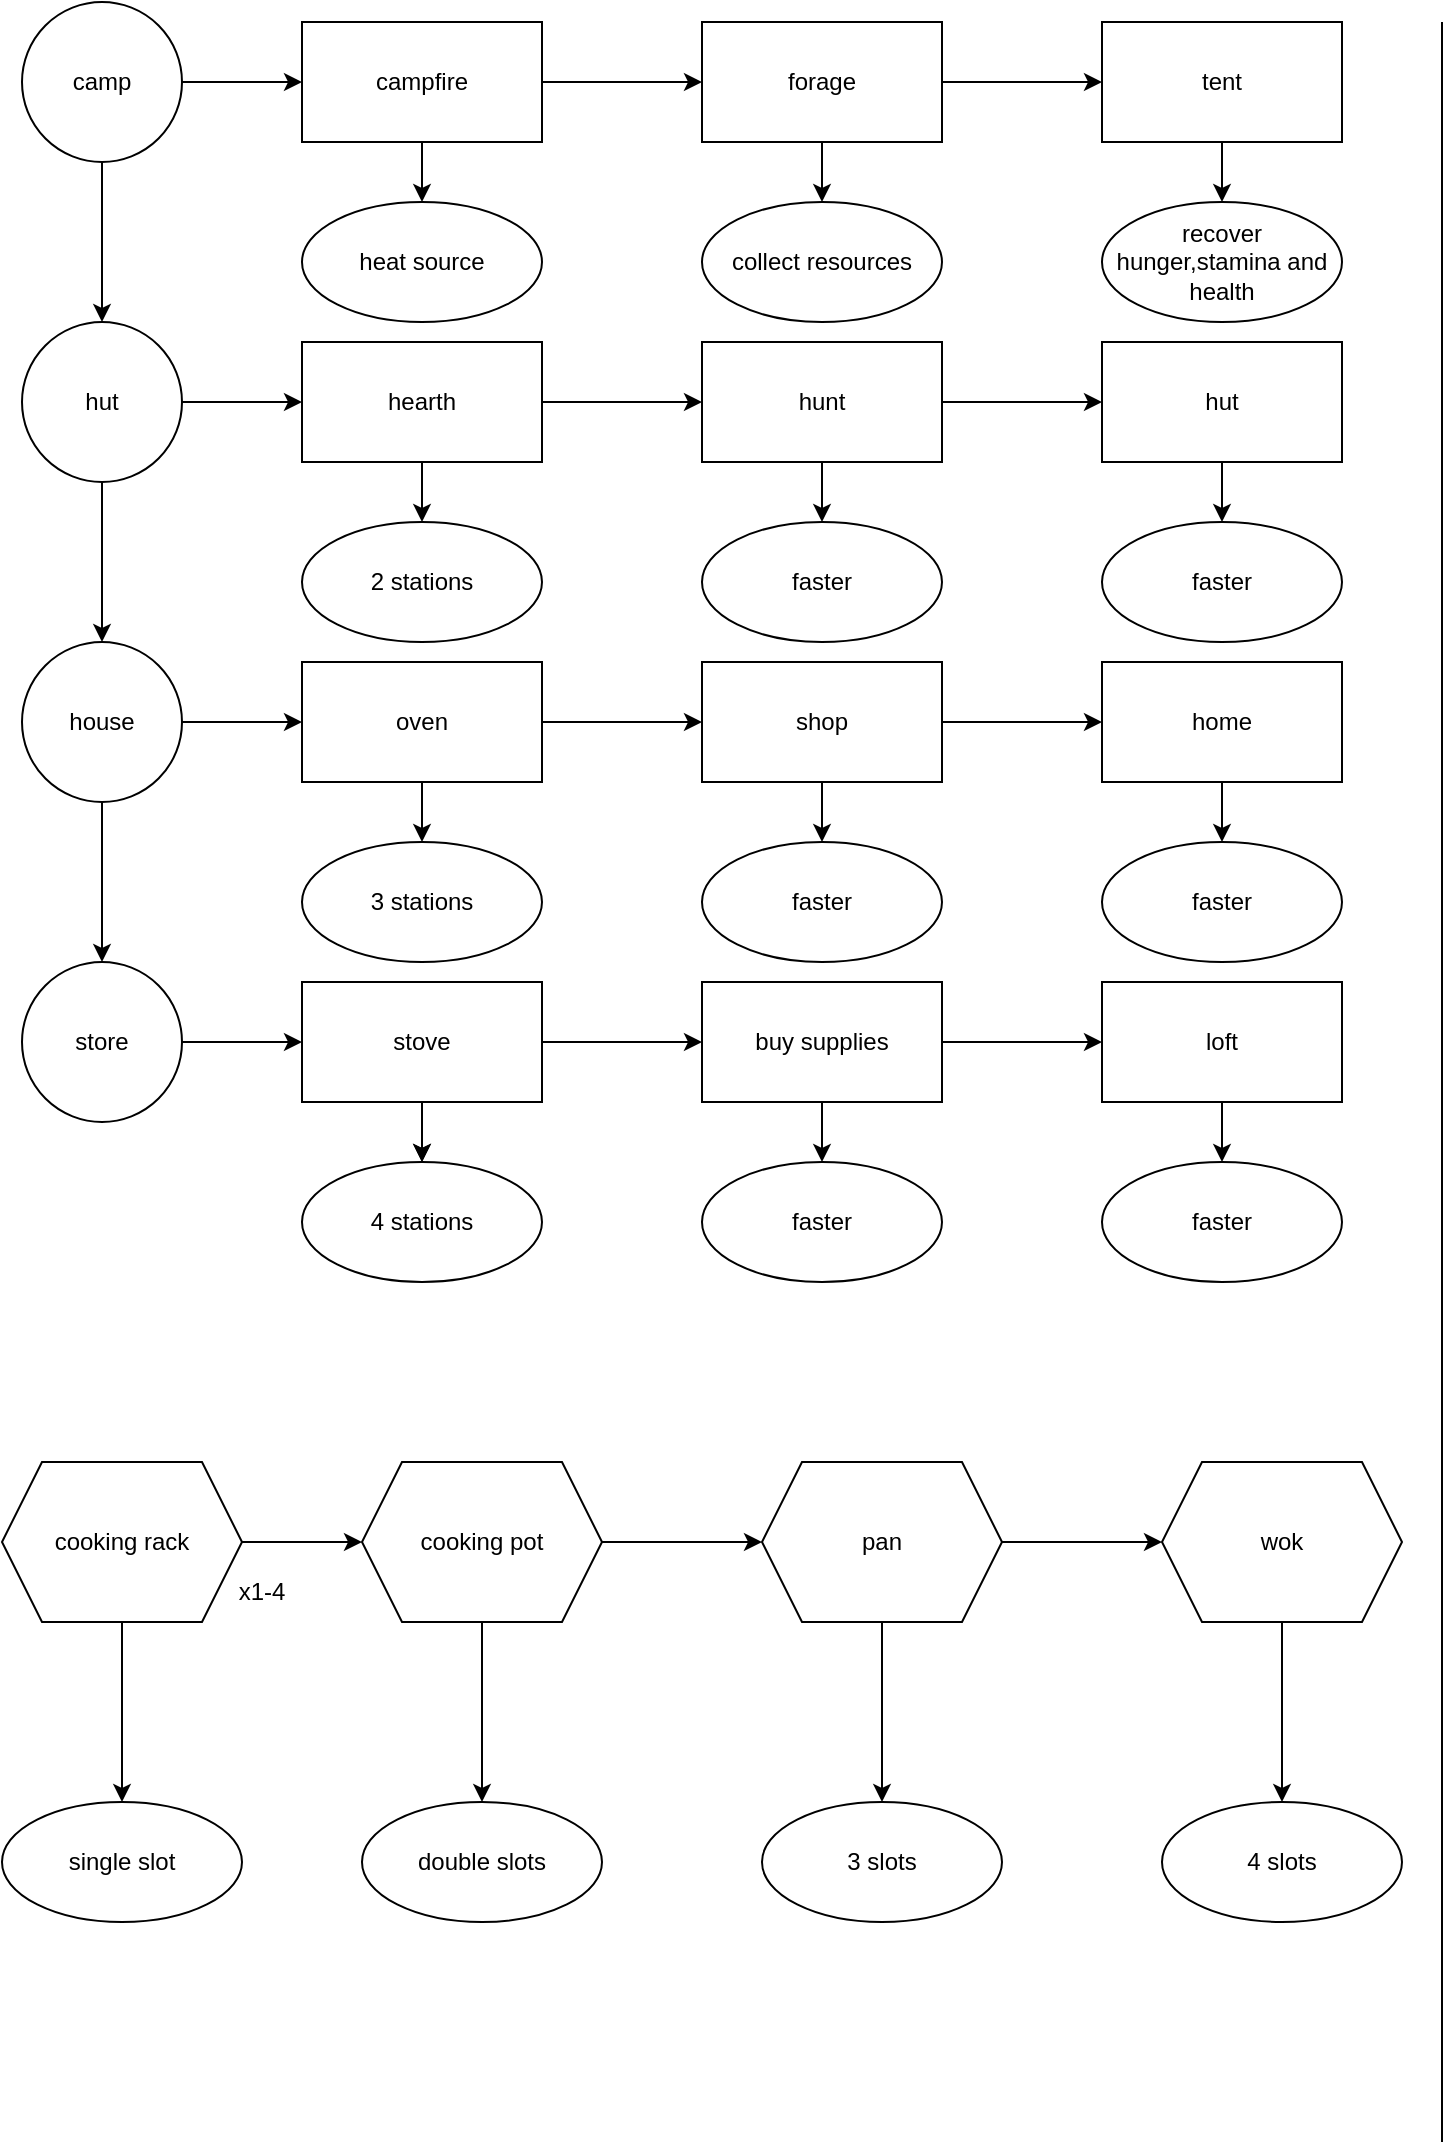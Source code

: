<mxfile version="15.8.7" type="device" pages="4"><diagram id="NexIsfM8qJbpx8aNlMfX" name="camp"><mxGraphModel dx="1422" dy="903" grid="1" gridSize="10" guides="1" tooltips="1" connect="1" arrows="1" fold="1" page="1" pageScale="1" pageWidth="850" pageHeight="1100" math="0" shadow="0"><root><mxCell id="0"/><mxCell id="1" parent="0"/><mxCell id="DI77IPXoBynBReiuuXEH-3" value="" style="edgeStyle=orthogonalEdgeStyle;rounded=0;orthogonalLoop=1;jettySize=auto;html=1;" parent="1" source="DI77IPXoBynBReiuuXEH-1" target="DI77IPXoBynBReiuuXEH-2" edge="1"><mxGeometry relative="1" as="geometry"/></mxCell><mxCell id="DI77IPXoBynBReiuuXEH-42" value="" style="edgeStyle=orthogonalEdgeStyle;rounded=0;orthogonalLoop=1;jettySize=auto;html=1;" parent="1" source="DI77IPXoBynBReiuuXEH-1" target="DI77IPXoBynBReiuuXEH-41" edge="1"><mxGeometry relative="1" as="geometry"/></mxCell><mxCell id="DI77IPXoBynBReiuuXEH-1" value="camp" style="ellipse;whiteSpace=wrap;html=1;aspect=fixed;" parent="1" vertex="1"><mxGeometry x="10" y="10" width="80" height="80" as="geometry"/></mxCell><mxCell id="DI77IPXoBynBReiuuXEH-5" value="" style="edgeStyle=orthogonalEdgeStyle;rounded=0;orthogonalLoop=1;jettySize=auto;html=1;" parent="1" source="DI77IPXoBynBReiuuXEH-2" target="DI77IPXoBynBReiuuXEH-4" edge="1"><mxGeometry relative="1" as="geometry"/></mxCell><mxCell id="DI77IPXoBynBReiuuXEH-19" value="" style="edgeStyle=orthogonalEdgeStyle;rounded=0;orthogonalLoop=1;jettySize=auto;html=1;" parent="1" source="DI77IPXoBynBReiuuXEH-2" target="DI77IPXoBynBReiuuXEH-18" edge="1"><mxGeometry relative="1" as="geometry"/></mxCell><mxCell id="DI77IPXoBynBReiuuXEH-2" value="campfire" style="whiteSpace=wrap;html=1;" parent="1" vertex="1"><mxGeometry x="150" y="20" width="120" height="60" as="geometry"/></mxCell><mxCell id="DI77IPXoBynBReiuuXEH-7" value="" style="edgeStyle=orthogonalEdgeStyle;rounded=0;orthogonalLoop=1;jettySize=auto;html=1;" parent="1" source="DI77IPXoBynBReiuuXEH-4" target="DI77IPXoBynBReiuuXEH-6" edge="1"><mxGeometry relative="1" as="geometry"/></mxCell><mxCell id="DI77IPXoBynBReiuuXEH-21" value="" style="edgeStyle=orthogonalEdgeStyle;rounded=0;orthogonalLoop=1;jettySize=auto;html=1;" parent="1" source="DI77IPXoBynBReiuuXEH-4" target="DI77IPXoBynBReiuuXEH-20" edge="1"><mxGeometry relative="1" as="geometry"/></mxCell><mxCell id="DI77IPXoBynBReiuuXEH-4" value="forage" style="whiteSpace=wrap;html=1;" parent="1" vertex="1"><mxGeometry x="350" y="20" width="120" height="60" as="geometry"/></mxCell><mxCell id="DI77IPXoBynBReiuuXEH-23" value="" style="edgeStyle=orthogonalEdgeStyle;rounded=0;orthogonalLoop=1;jettySize=auto;html=1;" parent="1" source="DI77IPXoBynBReiuuXEH-6" target="DI77IPXoBynBReiuuXEH-22" edge="1"><mxGeometry relative="1" as="geometry"/></mxCell><mxCell id="DI77IPXoBynBReiuuXEH-6" value="tent" style="whiteSpace=wrap;html=1;" parent="1" vertex="1"><mxGeometry x="550" y="20" width="120" height="60" as="geometry"/></mxCell><mxCell id="DI77IPXoBynBReiuuXEH-18" value="heat source" style="ellipse;whiteSpace=wrap;html=1;" parent="1" vertex="1"><mxGeometry x="150" y="110" width="120" height="60" as="geometry"/></mxCell><mxCell id="DI77IPXoBynBReiuuXEH-20" value="collect resources" style="ellipse;whiteSpace=wrap;html=1;" parent="1" vertex="1"><mxGeometry x="350" y="110" width="120" height="60" as="geometry"/></mxCell><mxCell id="DI77IPXoBynBReiuuXEH-22" value="recover hunger,stamina and health" style="ellipse;whiteSpace=wrap;html=1;" parent="1" vertex="1"><mxGeometry x="550" y="110" width="120" height="60" as="geometry"/></mxCell><mxCell id="DI77IPXoBynBReiuuXEH-26" value="" style="edgeStyle=orthogonalEdgeStyle;rounded=0;orthogonalLoop=1;jettySize=auto;html=1;" parent="1" source="DI77IPXoBynBReiuuXEH-24" target="DI77IPXoBynBReiuuXEH-25" edge="1"><mxGeometry relative="1" as="geometry"/></mxCell><mxCell id="DI77IPXoBynBReiuuXEH-28" value="" style="edgeStyle=orthogonalEdgeStyle;rounded=0;orthogonalLoop=1;jettySize=auto;html=1;" parent="1" source="DI77IPXoBynBReiuuXEH-24" target="DI77IPXoBynBReiuuXEH-27" edge="1"><mxGeometry relative="1" as="geometry"/></mxCell><mxCell id="DI77IPXoBynBReiuuXEH-24" value="cooking rack" style="shape=hexagon;perimeter=hexagonPerimeter2;whiteSpace=wrap;html=1;fixedSize=1;" parent="1" vertex="1"><mxGeometry y="740" width="120" height="80" as="geometry"/></mxCell><mxCell id="DI77IPXoBynBReiuuXEH-25" value="single slot" style="ellipse;whiteSpace=wrap;html=1;" parent="1" vertex="1"><mxGeometry y="910" width="120" height="60" as="geometry"/></mxCell><mxCell id="DI77IPXoBynBReiuuXEH-30" value="" style="edgeStyle=orthogonalEdgeStyle;rounded=0;orthogonalLoop=1;jettySize=auto;html=1;" parent="1" source="DI77IPXoBynBReiuuXEH-27" target="DI77IPXoBynBReiuuXEH-29" edge="1"><mxGeometry relative="1" as="geometry"/></mxCell><mxCell id="DI77IPXoBynBReiuuXEH-32" value="" style="edgeStyle=orthogonalEdgeStyle;rounded=0;orthogonalLoop=1;jettySize=auto;html=1;" parent="1" source="DI77IPXoBynBReiuuXEH-27" target="DI77IPXoBynBReiuuXEH-31" edge="1"><mxGeometry relative="1" as="geometry"/></mxCell><mxCell id="DI77IPXoBynBReiuuXEH-27" value="cooking pot" style="shape=hexagon;perimeter=hexagonPerimeter2;whiteSpace=wrap;html=1;fixedSize=1;" parent="1" vertex="1"><mxGeometry x="180" y="740" width="120" height="80" as="geometry"/></mxCell><mxCell id="DI77IPXoBynBReiuuXEH-29" value="double slots" style="ellipse;whiteSpace=wrap;html=1;" parent="1" vertex="1"><mxGeometry x="180" y="910" width="120" height="60" as="geometry"/></mxCell><mxCell id="DI77IPXoBynBReiuuXEH-34" value="" style="edgeStyle=orthogonalEdgeStyle;rounded=0;orthogonalLoop=1;jettySize=auto;html=1;" parent="1" source="DI77IPXoBynBReiuuXEH-31" target="DI77IPXoBynBReiuuXEH-33" edge="1"><mxGeometry relative="1" as="geometry"/></mxCell><mxCell id="DI77IPXoBynBReiuuXEH-38" value="" style="edgeStyle=orthogonalEdgeStyle;rounded=0;orthogonalLoop=1;jettySize=auto;html=1;" parent="1" source="DI77IPXoBynBReiuuXEH-31" target="DI77IPXoBynBReiuuXEH-37" edge="1"><mxGeometry relative="1" as="geometry"/></mxCell><mxCell id="DI77IPXoBynBReiuuXEH-31" value="pan" style="shape=hexagon;perimeter=hexagonPerimeter2;whiteSpace=wrap;html=1;fixedSize=1;" parent="1" vertex="1"><mxGeometry x="380" y="740" width="120" height="80" as="geometry"/></mxCell><mxCell id="DI77IPXoBynBReiuuXEH-40" value="" style="edgeStyle=orthogonalEdgeStyle;rounded=0;orthogonalLoop=1;jettySize=auto;html=1;" parent="1" source="DI77IPXoBynBReiuuXEH-33" target="DI77IPXoBynBReiuuXEH-39" edge="1"><mxGeometry relative="1" as="geometry"/></mxCell><mxCell id="DI77IPXoBynBReiuuXEH-33" value="wok" style="shape=hexagon;perimeter=hexagonPerimeter2;whiteSpace=wrap;html=1;fixedSize=1;" parent="1" vertex="1"><mxGeometry x="580" y="740" width="120" height="80" as="geometry"/></mxCell><mxCell id="DI77IPXoBynBReiuuXEH-37" value="3 slots" style="ellipse;whiteSpace=wrap;html=1;" parent="1" vertex="1"><mxGeometry x="380" y="910" width="120" height="60" as="geometry"/></mxCell><mxCell id="DI77IPXoBynBReiuuXEH-39" value="4 slots" style="ellipse;whiteSpace=wrap;html=1;" parent="1" vertex="1"><mxGeometry x="580" y="910" width="120" height="60" as="geometry"/></mxCell><mxCell id="DI77IPXoBynBReiuuXEH-44" value="" style="edgeStyle=orthogonalEdgeStyle;rounded=0;orthogonalLoop=1;jettySize=auto;html=1;" parent="1" source="DI77IPXoBynBReiuuXEH-41" target="DI77IPXoBynBReiuuXEH-43" edge="1"><mxGeometry relative="1" as="geometry"/></mxCell><mxCell id="DI77IPXoBynBReiuuXEH-70" value="" style="edgeStyle=orthogonalEdgeStyle;rounded=0;orthogonalLoop=1;jettySize=auto;html=1;" parent="1" source="DI77IPXoBynBReiuuXEH-41" target="DI77IPXoBynBReiuuXEH-58" edge="1"><mxGeometry relative="1" as="geometry"/></mxCell><mxCell id="DI77IPXoBynBReiuuXEH-41" value="hut" style="ellipse;whiteSpace=wrap;html=1;aspect=fixed;" parent="1" vertex="1"><mxGeometry x="10" y="170" width="80" height="80" as="geometry"/></mxCell><mxCell id="DI77IPXoBynBReiuuXEH-46" value="" style="edgeStyle=orthogonalEdgeStyle;rounded=0;orthogonalLoop=1;jettySize=auto;html=1;" parent="1" source="DI77IPXoBynBReiuuXEH-43" target="DI77IPXoBynBReiuuXEH-45" edge="1"><mxGeometry relative="1" as="geometry"/></mxCell><mxCell id="DI77IPXoBynBReiuuXEH-50" value="" style="edgeStyle=orthogonalEdgeStyle;rounded=0;orthogonalLoop=1;jettySize=auto;html=1;" parent="1" source="DI77IPXoBynBReiuuXEH-43" target="DI77IPXoBynBReiuuXEH-49" edge="1"><mxGeometry relative="1" as="geometry"/></mxCell><mxCell id="DI77IPXoBynBReiuuXEH-43" value="hearth" style="whiteSpace=wrap;html=1;" parent="1" vertex="1"><mxGeometry x="150" y="180" width="120" height="60" as="geometry"/></mxCell><mxCell id="DI77IPXoBynBReiuuXEH-48" value="" style="edgeStyle=orthogonalEdgeStyle;rounded=0;orthogonalLoop=1;jettySize=auto;html=1;" parent="1" source="DI77IPXoBynBReiuuXEH-45" target="DI77IPXoBynBReiuuXEH-47" edge="1"><mxGeometry relative="1" as="geometry"/></mxCell><mxCell id="DI77IPXoBynBReiuuXEH-52" value="" style="edgeStyle=orthogonalEdgeStyle;rounded=0;orthogonalLoop=1;jettySize=auto;html=1;" parent="1" source="DI77IPXoBynBReiuuXEH-45" target="DI77IPXoBynBReiuuXEH-51" edge="1"><mxGeometry relative="1" as="geometry"/></mxCell><mxCell id="DI77IPXoBynBReiuuXEH-45" value="hunt" style="whiteSpace=wrap;html=1;" parent="1" vertex="1"><mxGeometry x="350" y="180" width="120" height="60" as="geometry"/></mxCell><mxCell id="DI77IPXoBynBReiuuXEH-54" value="" style="edgeStyle=orthogonalEdgeStyle;rounded=0;orthogonalLoop=1;jettySize=auto;html=1;" parent="1" source="DI77IPXoBynBReiuuXEH-47" target="DI77IPXoBynBReiuuXEH-53" edge="1"><mxGeometry relative="1" as="geometry"/></mxCell><mxCell id="DI77IPXoBynBReiuuXEH-47" value="hut" style="whiteSpace=wrap;html=1;" parent="1" vertex="1"><mxGeometry x="550" y="180" width="120" height="60" as="geometry"/></mxCell><mxCell id="DI77IPXoBynBReiuuXEH-49" value="2 stations" style="ellipse;whiteSpace=wrap;html=1;" parent="1" vertex="1"><mxGeometry x="150" y="270" width="120" height="60" as="geometry"/></mxCell><mxCell id="DI77IPXoBynBReiuuXEH-51" value="faster" style="ellipse;whiteSpace=wrap;html=1;" parent="1" vertex="1"><mxGeometry x="350" y="270" width="120" height="60" as="geometry"/></mxCell><mxCell id="DI77IPXoBynBReiuuXEH-53" value="faster" style="ellipse;whiteSpace=wrap;html=1;" parent="1" vertex="1"><mxGeometry x="550" y="270" width="120" height="60" as="geometry"/></mxCell><mxCell id="DI77IPXoBynBReiuuXEH-57" value="" style="edgeStyle=orthogonalEdgeStyle;rounded=0;orthogonalLoop=1;jettySize=auto;html=1;" parent="1" source="DI77IPXoBynBReiuuXEH-58" target="DI77IPXoBynBReiuuXEH-61" edge="1"><mxGeometry relative="1" as="geometry"/></mxCell><mxCell id="DI77IPXoBynBReiuuXEH-84" value="" style="edgeStyle=orthogonalEdgeStyle;rounded=0;orthogonalLoop=1;jettySize=auto;html=1;" parent="1" source="DI77IPXoBynBReiuuXEH-58" target="DI77IPXoBynBReiuuXEH-72" edge="1"><mxGeometry relative="1" as="geometry"/></mxCell><mxCell id="DI77IPXoBynBReiuuXEH-58" value="house" style="ellipse;whiteSpace=wrap;html=1;aspect=fixed;" parent="1" vertex="1"><mxGeometry x="10" y="330" width="80" height="80" as="geometry"/></mxCell><mxCell id="DI77IPXoBynBReiuuXEH-59" value="" style="edgeStyle=orthogonalEdgeStyle;rounded=0;orthogonalLoop=1;jettySize=auto;html=1;" parent="1" source="DI77IPXoBynBReiuuXEH-61" target="DI77IPXoBynBReiuuXEH-64" edge="1"><mxGeometry relative="1" as="geometry"/></mxCell><mxCell id="DI77IPXoBynBReiuuXEH-60" value="" style="edgeStyle=orthogonalEdgeStyle;rounded=0;orthogonalLoop=1;jettySize=auto;html=1;" parent="1" source="DI77IPXoBynBReiuuXEH-61" target="DI77IPXoBynBReiuuXEH-67" edge="1"><mxGeometry relative="1" as="geometry"/></mxCell><mxCell id="DI77IPXoBynBReiuuXEH-61" value="oven" style="whiteSpace=wrap;html=1;" parent="1" vertex="1"><mxGeometry x="150" y="340" width="120" height="60" as="geometry"/></mxCell><mxCell id="DI77IPXoBynBReiuuXEH-62" value="" style="edgeStyle=orthogonalEdgeStyle;rounded=0;orthogonalLoop=1;jettySize=auto;html=1;" parent="1" source="DI77IPXoBynBReiuuXEH-64" target="DI77IPXoBynBReiuuXEH-66" edge="1"><mxGeometry relative="1" as="geometry"/></mxCell><mxCell id="DI77IPXoBynBReiuuXEH-63" value="" style="edgeStyle=orthogonalEdgeStyle;rounded=0;orthogonalLoop=1;jettySize=auto;html=1;" parent="1" source="DI77IPXoBynBReiuuXEH-64" target="DI77IPXoBynBReiuuXEH-68" edge="1"><mxGeometry relative="1" as="geometry"/></mxCell><mxCell id="DI77IPXoBynBReiuuXEH-64" value="shop" style="whiteSpace=wrap;html=1;" parent="1" vertex="1"><mxGeometry x="350" y="340" width="120" height="60" as="geometry"/></mxCell><mxCell id="DI77IPXoBynBReiuuXEH-65" value="" style="edgeStyle=orthogonalEdgeStyle;rounded=0;orthogonalLoop=1;jettySize=auto;html=1;" parent="1" source="DI77IPXoBynBReiuuXEH-66" target="DI77IPXoBynBReiuuXEH-69" edge="1"><mxGeometry relative="1" as="geometry"/></mxCell><mxCell id="DI77IPXoBynBReiuuXEH-66" value="home" style="whiteSpace=wrap;html=1;" parent="1" vertex="1"><mxGeometry x="550" y="340" width="120" height="60" as="geometry"/></mxCell><mxCell id="DI77IPXoBynBReiuuXEH-67" value="3 stations" style="ellipse;whiteSpace=wrap;html=1;" parent="1" vertex="1"><mxGeometry x="150" y="430" width="120" height="60" as="geometry"/></mxCell><mxCell id="DI77IPXoBynBReiuuXEH-68" value="faster" style="ellipse;whiteSpace=wrap;html=1;" parent="1" vertex="1"><mxGeometry x="350" y="430" width="120" height="60" as="geometry"/></mxCell><mxCell id="DI77IPXoBynBReiuuXEH-69" value="faster" style="ellipse;whiteSpace=wrap;html=1;" parent="1" vertex="1"><mxGeometry x="550" y="430" width="120" height="60" as="geometry"/></mxCell><mxCell id="DI77IPXoBynBReiuuXEH-71" value="" style="edgeStyle=orthogonalEdgeStyle;rounded=0;orthogonalLoop=1;jettySize=auto;html=1;" parent="1" source="DI77IPXoBynBReiuuXEH-72" target="DI77IPXoBynBReiuuXEH-75" edge="1"><mxGeometry relative="1" as="geometry"/></mxCell><mxCell id="DI77IPXoBynBReiuuXEH-72" value="store" style="ellipse;whiteSpace=wrap;html=1;aspect=fixed;" parent="1" vertex="1"><mxGeometry x="10" y="490" width="80" height="80" as="geometry"/></mxCell><mxCell id="DI77IPXoBynBReiuuXEH-73" value="" style="edgeStyle=orthogonalEdgeStyle;rounded=0;orthogonalLoop=1;jettySize=auto;html=1;" parent="1" source="DI77IPXoBynBReiuuXEH-75" target="DI77IPXoBynBReiuuXEH-78" edge="1"><mxGeometry relative="1" as="geometry"/></mxCell><mxCell id="DI77IPXoBynBReiuuXEH-74" value="" style="edgeStyle=orthogonalEdgeStyle;rounded=0;orthogonalLoop=1;jettySize=auto;html=1;" parent="1" source="DI77IPXoBynBReiuuXEH-75" target="DI77IPXoBynBReiuuXEH-81" edge="1"><mxGeometry relative="1" as="geometry"/></mxCell><mxCell id="DI77IPXoBynBReiuuXEH-85" value="" style="edgeStyle=orthogonalEdgeStyle;rounded=0;orthogonalLoop=1;jettySize=auto;html=1;" parent="1" source="DI77IPXoBynBReiuuXEH-75" target="DI77IPXoBynBReiuuXEH-81" edge="1"><mxGeometry relative="1" as="geometry"/></mxCell><mxCell id="DI77IPXoBynBReiuuXEH-75" value="stove" style="whiteSpace=wrap;html=1;" parent="1" vertex="1"><mxGeometry x="150" y="500" width="120" height="60" as="geometry"/></mxCell><mxCell id="DI77IPXoBynBReiuuXEH-76" value="" style="edgeStyle=orthogonalEdgeStyle;rounded=0;orthogonalLoop=1;jettySize=auto;html=1;" parent="1" source="DI77IPXoBynBReiuuXEH-78" target="DI77IPXoBynBReiuuXEH-80" edge="1"><mxGeometry relative="1" as="geometry"/></mxCell><mxCell id="DI77IPXoBynBReiuuXEH-77" value="" style="edgeStyle=orthogonalEdgeStyle;rounded=0;orthogonalLoop=1;jettySize=auto;html=1;" parent="1" source="DI77IPXoBynBReiuuXEH-78" target="DI77IPXoBynBReiuuXEH-82" edge="1"><mxGeometry relative="1" as="geometry"/></mxCell><mxCell id="DI77IPXoBynBReiuuXEH-78" value="buy supplies" style="whiteSpace=wrap;html=1;" parent="1" vertex="1"><mxGeometry x="350" y="500" width="120" height="60" as="geometry"/></mxCell><mxCell id="DI77IPXoBynBReiuuXEH-79" value="" style="edgeStyle=orthogonalEdgeStyle;rounded=0;orthogonalLoop=1;jettySize=auto;html=1;" parent="1" source="DI77IPXoBynBReiuuXEH-80" target="DI77IPXoBynBReiuuXEH-83" edge="1"><mxGeometry relative="1" as="geometry"/></mxCell><mxCell id="DI77IPXoBynBReiuuXEH-80" value="loft" style="whiteSpace=wrap;html=1;" parent="1" vertex="1"><mxGeometry x="550" y="500" width="120" height="60" as="geometry"/></mxCell><mxCell id="DI77IPXoBynBReiuuXEH-81" value="4 stations" style="ellipse;whiteSpace=wrap;html=1;" parent="1" vertex="1"><mxGeometry x="150" y="590" width="120" height="60" as="geometry"/></mxCell><mxCell id="DI77IPXoBynBReiuuXEH-82" value="faster" style="ellipse;whiteSpace=wrap;html=1;" parent="1" vertex="1"><mxGeometry x="350" y="590" width="120" height="60" as="geometry"/></mxCell><mxCell id="DI77IPXoBynBReiuuXEH-83" value="faster" style="ellipse;whiteSpace=wrap;html=1;" parent="1" vertex="1"><mxGeometry x="550" y="590" width="120" height="60" as="geometry"/></mxCell><mxCell id="DI77IPXoBynBReiuuXEH-87" value="x1-4" style="text;html=1;strokeColor=none;fillColor=none;align=center;verticalAlign=middle;whiteSpace=wrap;rounded=0;" parent="1" vertex="1"><mxGeometry x="100" y="790" width="60" height="30" as="geometry"/></mxCell><mxCell id="EHh9-o30OLodN-1xV1H--3" value="" style="endArrow=none;html=1;rounded=0;" edge="1" parent="1"><mxGeometry width="50" height="50" relative="1" as="geometry"><mxPoint x="720" y="1080" as="sourcePoint"/><mxPoint x="720" y="20" as="targetPoint"/></mxGeometry></mxCell></root></mxGraphModel></diagram><diagram id="u3KYcjI_Y3-mSmRmnfAl" name="farm"><mxGraphModel dx="1422" dy="903" grid="1" gridSize="10" guides="1" tooltips="1" connect="1" arrows="1" fold="1" page="1" pageScale="1" pageWidth="850" pageHeight="1100" math="0" shadow="0"><root><mxCell id="K83BKWDy6rkP_AnJbIJ4-0"/><mxCell id="K83BKWDy6rkP_AnJbIJ4-1" parent="K83BKWDy6rkP_AnJbIJ4-0"/><mxCell id="_vaWKFI_PfsDVgwujyy4-0" value="" style="edgeStyle=orthogonalEdgeStyle;rounded=0;orthogonalLoop=1;jettySize=auto;html=1;" edge="1" parent="K83BKWDy6rkP_AnJbIJ4-1" source="_vaWKFI_PfsDVgwujyy4-1" target="_vaWKFI_PfsDVgwujyy4-4"><mxGeometry relative="1" as="geometry"/></mxCell><mxCell id="_vaWKFI_PfsDVgwujyy4-1" value="farm" style="ellipse;whiteSpace=wrap;html=1;aspect=fixed;" vertex="1" parent="K83BKWDy6rkP_AnJbIJ4-1"><mxGeometry x="10" y="10" width="80" height="80" as="geometry"/></mxCell><mxCell id="_vaWKFI_PfsDVgwujyy4-2" value="" style="edgeStyle=orthogonalEdgeStyle;rounded=0;orthogonalLoop=1;jettySize=auto;html=1;" edge="1" parent="K83BKWDy6rkP_AnJbIJ4-1" source="_vaWKFI_PfsDVgwujyy4-4" target="_vaWKFI_PfsDVgwujyy4-7"><mxGeometry relative="1" as="geometry"/></mxCell><mxCell id="_vaWKFI_PfsDVgwujyy4-3" value="" style="edgeStyle=orthogonalEdgeStyle;rounded=0;orthogonalLoop=1;jettySize=auto;html=1;" edge="1" parent="K83BKWDy6rkP_AnJbIJ4-1" source="_vaWKFI_PfsDVgwujyy4-4" target="_vaWKFI_PfsDVgwujyy4-8"><mxGeometry relative="1" as="geometry"/></mxCell><mxCell id="_vaWKFI_PfsDVgwujyy4-4" value="cow ranch" style="whiteSpace=wrap;html=1;" vertex="1" parent="K83BKWDy6rkP_AnJbIJ4-1"><mxGeometry x="150" y="20" width="120" height="60" as="geometry"/></mxCell><mxCell id="_vaWKFI_PfsDVgwujyy4-5" value="" style="edgeStyle=orthogonalEdgeStyle;rounded=0;orthogonalLoop=1;jettySize=auto;html=1;" edge="1" parent="K83BKWDy6rkP_AnJbIJ4-1" source="_vaWKFI_PfsDVgwujyy4-7" target="_vaWKFI_PfsDVgwujyy4-9"><mxGeometry relative="1" as="geometry"/></mxCell><mxCell id="_vaWKFI_PfsDVgwujyy4-6" value="" style="edgeStyle=orthogonalEdgeStyle;rounded=0;orthogonalLoop=1;jettySize=auto;html=1;" edge="1" parent="K83BKWDy6rkP_AnJbIJ4-1" source="_vaWKFI_PfsDVgwujyy4-7" target="_vaWKFI_PfsDVgwujyy4-11"><mxGeometry relative="1" as="geometry"/></mxCell><mxCell id="_vaWKFI_PfsDVgwujyy4-7" value="chicken coop" style="whiteSpace=wrap;html=1;" vertex="1" parent="K83BKWDy6rkP_AnJbIJ4-1"><mxGeometry x="310" y="20" width="120" height="60" as="geometry"/></mxCell><mxCell id="_vaWKFI_PfsDVgwujyy4-8" value="cows&amp;nbsp;&lt;br&gt;beef&lt;br&gt;milk" style="ellipse;whiteSpace=wrap;html=1;" vertex="1" parent="K83BKWDy6rkP_AnJbIJ4-1"><mxGeometry x="150" y="110" width="120" height="60" as="geometry"/></mxCell><mxCell id="_vaWKFI_PfsDVgwujyy4-9" value="chickens&lt;br&gt;raw chicken&lt;br&gt;eggs" style="ellipse;whiteSpace=wrap;html=1;" vertex="1" parent="K83BKWDy6rkP_AnJbIJ4-1"><mxGeometry x="310" y="110" width="120" height="60" as="geometry"/></mxCell><mxCell id="_vaWKFI_PfsDVgwujyy4-10" value="" style="edgeStyle=orthogonalEdgeStyle;rounded=0;orthogonalLoop=1;jettySize=auto;html=1;" edge="1" parent="K83BKWDy6rkP_AnJbIJ4-1" source="_vaWKFI_PfsDVgwujyy4-11" target="_vaWKFI_PfsDVgwujyy4-13"><mxGeometry relative="1" as="geometry"/></mxCell><mxCell id="_vaWKFI_PfsDVgwujyy4-11" value="wheat" style="whiteSpace=wrap;html=1;" vertex="1" parent="K83BKWDy6rkP_AnJbIJ4-1"><mxGeometry x="510" y="20" width="120" height="60" as="geometry"/></mxCell><mxCell id="_vaWKFI_PfsDVgwujyy4-12" value="" style="edgeStyle=orthogonalEdgeStyle;rounded=0;orthogonalLoop=1;jettySize=auto;html=1;" edge="1" parent="K83BKWDy6rkP_AnJbIJ4-1" source="_vaWKFI_PfsDVgwujyy4-13" target="_vaWKFI_PfsDVgwujyy4-15"><mxGeometry relative="1" as="geometry"><Array as="points"><mxPoint x="810" y="200"/><mxPoint x="210" y="200"/></Array></mxGeometry></mxCell><mxCell id="_vaWKFI_PfsDVgwujyy4-13" value="rasberries" style="whiteSpace=wrap;html=1;" vertex="1" parent="K83BKWDy6rkP_AnJbIJ4-1"><mxGeometry x="710" y="20" width="120" height="60" as="geometry"/></mxCell><mxCell id="_vaWKFI_PfsDVgwujyy4-14" value="" style="edgeStyle=orthogonalEdgeStyle;rounded=0;orthogonalLoop=1;jettySize=auto;html=1;" edge="1" parent="K83BKWDy6rkP_AnJbIJ4-1" source="_vaWKFI_PfsDVgwujyy4-15" target="_vaWKFI_PfsDVgwujyy4-17"><mxGeometry relative="1" as="geometry"/></mxCell><mxCell id="_vaWKFI_PfsDVgwujyy4-15" value="black berries" style="whiteSpace=wrap;html=1;" vertex="1" parent="K83BKWDy6rkP_AnJbIJ4-1"><mxGeometry x="150" y="240" width="120" height="60" as="geometry"/></mxCell><mxCell id="_vaWKFI_PfsDVgwujyy4-16" value="" style="edgeStyle=orthogonalEdgeStyle;rounded=0;orthogonalLoop=1;jettySize=auto;html=1;" edge="1" parent="K83BKWDy6rkP_AnJbIJ4-1" source="_vaWKFI_PfsDVgwujyy4-17" target="_vaWKFI_PfsDVgwujyy4-19"><mxGeometry relative="1" as="geometry"/></mxCell><mxCell id="_vaWKFI_PfsDVgwujyy4-17" value="coffee grounds" style="whiteSpace=wrap;html=1;" vertex="1" parent="K83BKWDy6rkP_AnJbIJ4-1"><mxGeometry x="310" y="240" width="120" height="60" as="geometry"/></mxCell><mxCell id="_vaWKFI_PfsDVgwujyy4-18" value="" style="edgeStyle=orthogonalEdgeStyle;rounded=0;orthogonalLoop=1;jettySize=auto;html=1;" edge="1" parent="K83BKWDy6rkP_AnJbIJ4-1" source="_vaWKFI_PfsDVgwujyy4-19" target="_vaWKFI_PfsDVgwujyy4-21"><mxGeometry relative="1" as="geometry"/></mxCell><mxCell id="_vaWKFI_PfsDVgwujyy4-19" value="cocoa beans" style="whiteSpace=wrap;html=1;" vertex="1" parent="K83BKWDy6rkP_AnJbIJ4-1"><mxGeometry x="510" y="240" width="120" height="60" as="geometry"/></mxCell><mxCell id="_vaWKFI_PfsDVgwujyy4-20" value="" style="edgeStyle=orthogonalEdgeStyle;rounded=0;orthogonalLoop=1;jettySize=auto;html=1;" edge="1" parent="K83BKWDy6rkP_AnJbIJ4-1" source="_vaWKFI_PfsDVgwujyy4-21" target="_vaWKFI_PfsDVgwujyy4-23"><mxGeometry relative="1" as="geometry"><Array as="points"><mxPoint x="810" y="340"/><mxPoint x="210" y="340"/></Array></mxGeometry></mxCell><mxCell id="_vaWKFI_PfsDVgwujyy4-21" value="pig pen" style="whiteSpace=wrap;html=1;" vertex="1" parent="K83BKWDy6rkP_AnJbIJ4-1"><mxGeometry x="710" y="240" width="120" height="60" as="geometry"/></mxCell><mxCell id="_vaWKFI_PfsDVgwujyy4-22" value="" style="edgeStyle=orthogonalEdgeStyle;rounded=0;orthogonalLoop=1;jettySize=auto;html=1;" edge="1" parent="K83BKWDy6rkP_AnJbIJ4-1" source="_vaWKFI_PfsDVgwujyy4-23" target="_vaWKFI_PfsDVgwujyy4-25"><mxGeometry relative="1" as="geometry"/></mxCell><mxCell id="_vaWKFI_PfsDVgwujyy4-23" value="corn feild" style="whiteSpace=wrap;html=1;" vertex="1" parent="K83BKWDy6rkP_AnJbIJ4-1"><mxGeometry x="150" y="400" width="120" height="60" as="geometry"/></mxCell><mxCell id="_vaWKFI_PfsDVgwujyy4-24" value="" style="edgeStyle=orthogonalEdgeStyle;rounded=0;orthogonalLoop=1;jettySize=auto;html=1;" edge="1" parent="K83BKWDy6rkP_AnJbIJ4-1" source="_vaWKFI_PfsDVgwujyy4-25" target="_vaWKFI_PfsDVgwujyy4-27"><mxGeometry relative="1" as="geometry"/></mxCell><mxCell id="_vaWKFI_PfsDVgwujyy4-25" value="apple orchard" style="whiteSpace=wrap;html=1;" vertex="1" parent="K83BKWDy6rkP_AnJbIJ4-1"><mxGeometry x="310" y="400" width="120" height="60" as="geometry"/></mxCell><mxCell id="_vaWKFI_PfsDVgwujyy4-26" value="" style="edgeStyle=orthogonalEdgeStyle;rounded=0;orthogonalLoop=1;jettySize=auto;html=1;" edge="1" parent="K83BKWDy6rkP_AnJbIJ4-1" source="_vaWKFI_PfsDVgwujyy4-27" target="_vaWKFI_PfsDVgwujyy4-29"><mxGeometry relative="1" as="geometry"/></mxCell><mxCell id="_vaWKFI_PfsDVgwujyy4-27" value="olives" style="whiteSpace=wrap;html=1;" vertex="1" parent="K83BKWDy6rkP_AnJbIJ4-1"><mxGeometry x="510" y="400" width="120" height="60" as="geometry"/></mxCell><mxCell id="_vaWKFI_PfsDVgwujyy4-28" value="" style="edgeStyle=orthogonalEdgeStyle;rounded=0;orthogonalLoop=1;jettySize=auto;html=1;" edge="1" parent="K83BKWDy6rkP_AnJbIJ4-1" source="_vaWKFI_PfsDVgwujyy4-29" target="_vaWKFI_PfsDVgwujyy4-31"><mxGeometry relative="1" as="geometry"><Array as="points"><mxPoint x="810" y="500"/><mxPoint x="210" y="500"/></Array></mxGeometry></mxCell><mxCell id="_vaWKFI_PfsDVgwujyy4-29" value="rice" style="whiteSpace=wrap;html=1;" vertex="1" parent="K83BKWDy6rkP_AnJbIJ4-1"><mxGeometry x="710" y="400" width="120" height="60" as="geometry"/></mxCell><mxCell id="_vaWKFI_PfsDVgwujyy4-30" value="" style="edgeStyle=orthogonalEdgeStyle;rounded=0;orthogonalLoop=1;jettySize=auto;html=1;" edge="1" parent="K83BKWDy6rkP_AnJbIJ4-1" source="_vaWKFI_PfsDVgwujyy4-31" target="_vaWKFI_PfsDVgwujyy4-33"><mxGeometry relative="1" as="geometry"/></mxCell><mxCell id="_vaWKFI_PfsDVgwujyy4-31" value="rice" style="whiteSpace=wrap;html=1;" vertex="1" parent="K83BKWDy6rkP_AnJbIJ4-1"><mxGeometry x="150" y="560" width="120" height="60" as="geometry"/></mxCell><mxCell id="_vaWKFI_PfsDVgwujyy4-32" value="" style="edgeStyle=orthogonalEdgeStyle;rounded=0;orthogonalLoop=1;jettySize=auto;html=1;" edge="1" parent="K83BKWDy6rkP_AnJbIJ4-1" source="_vaWKFI_PfsDVgwujyy4-33" target="_vaWKFI_PfsDVgwujyy4-35"><mxGeometry relative="1" as="geometry"/></mxCell><mxCell id="_vaWKFI_PfsDVgwujyy4-33" value="peanuts" style="whiteSpace=wrap;html=1;" vertex="1" parent="K83BKWDy6rkP_AnJbIJ4-1"><mxGeometry x="310" y="560" width="120" height="60" as="geometry"/></mxCell><mxCell id="_vaWKFI_PfsDVgwujyy4-34" value="" style="edgeStyle=orthogonalEdgeStyle;rounded=0;orthogonalLoop=1;jettySize=auto;html=1;" edge="1" parent="K83BKWDy6rkP_AnJbIJ4-1" source="_vaWKFI_PfsDVgwujyy4-35" target="_vaWKFI_PfsDVgwujyy4-36"><mxGeometry relative="1" as="geometry"/></mxCell><mxCell id="_vaWKFI_PfsDVgwujyy4-35" value="potato" style="whiteSpace=wrap;html=1;" vertex="1" parent="K83BKWDy6rkP_AnJbIJ4-1"><mxGeometry x="510" y="560" width="120" height="60" as="geometry"/></mxCell><mxCell id="qvC4VXQxM7RKgRNZUomf-1" value="" style="edgeStyle=orthogonalEdgeStyle;rounded=0;orthogonalLoop=1;jettySize=auto;html=1;" edge="1" parent="K83BKWDy6rkP_AnJbIJ4-1" source="_vaWKFI_PfsDVgwujyy4-36" target="qvC4VXQxM7RKgRNZUomf-0"><mxGeometry relative="1" as="geometry"><Array as="points"><mxPoint x="770" y="660"/><mxPoint x="210" y="660"/></Array></mxGeometry></mxCell><mxCell id="_vaWKFI_PfsDVgwujyy4-36" value="carrot" style="whiteSpace=wrap;html=1;" vertex="1" parent="K83BKWDy6rkP_AnJbIJ4-1"><mxGeometry x="710" y="560" width="120" height="60" as="geometry"/></mxCell><mxCell id="qvC4VXQxM7RKgRNZUomf-0" value="beets" style="whiteSpace=wrap;html=1;" vertex="1" parent="K83BKWDy6rkP_AnJbIJ4-1"><mxGeometry x="150" y="720" width="120" height="60" as="geometry"/></mxCell></root></mxGraphModel></diagram><diagram id="2s-4ToO1ArhsAGviyDTw" name="mason"><mxGraphModel dx="1422" dy="903" grid="1" gridSize="10" guides="1" tooltips="1" connect="1" arrows="1" fold="1" page="1" pageScale="1" pageWidth="850" pageHeight="1100" math="0" shadow="0"><root><mxCell id="QToHJdTH8vHPj4ZpxafM-0"/><mxCell id="QToHJdTH8vHPj4ZpxafM-1" parent="QToHJdTH8vHPj4ZpxafM-0"/><mxCell id="QToHJdTH8vHPj4ZpxafM-4" value="" style="edgeStyle=orthogonalEdgeStyle;rounded=0;orthogonalLoop=1;jettySize=auto;html=1;" edge="1" parent="QToHJdTH8vHPj4ZpxafM-1" source="QToHJdTH8vHPj4ZpxafM-2" target="QToHJdTH8vHPj4ZpxafM-3"><mxGeometry relative="1" as="geometry"/></mxCell><mxCell id="QToHJdTH8vHPj4ZpxafM-20" value="" style="edgeStyle=orthogonalEdgeStyle;rounded=0;orthogonalLoop=1;jettySize=auto;html=1;" edge="1" parent="QToHJdTH8vHPj4ZpxafM-1" source="QToHJdTH8vHPj4ZpxafM-2" target="QToHJdTH8vHPj4ZpxafM-19"><mxGeometry relative="1" as="geometry"/></mxCell><mxCell id="QToHJdTH8vHPj4ZpxafM-2" value="mason" style="ellipse;whiteSpace=wrap;html=1;aspect=fixed;" vertex="1" parent="QToHJdTH8vHPj4ZpxafM-1"><mxGeometry x="10" y="10" width="80" height="80" as="geometry"/></mxCell><mxCell id="QToHJdTH8vHPj4ZpxafM-6" value="" style="edgeStyle=orthogonalEdgeStyle;rounded=0;orthogonalLoop=1;jettySize=auto;html=1;" edge="1" parent="QToHJdTH8vHPj4ZpxafM-1" source="QToHJdTH8vHPj4ZpxafM-3" target="QToHJdTH8vHPj4ZpxafM-5"><mxGeometry relative="1" as="geometry"/></mxCell><mxCell id="QToHJdTH8vHPj4ZpxafM-12" value="" style="edgeStyle=orthogonalEdgeStyle;rounded=0;orthogonalLoop=1;jettySize=auto;html=1;" edge="1" parent="QToHJdTH8vHPj4ZpxafM-1" source="QToHJdTH8vHPj4ZpxafM-3" target="QToHJdTH8vHPj4ZpxafM-11"><mxGeometry relative="1" as="geometry"/></mxCell><mxCell id="QToHJdTH8vHPj4ZpxafM-3" value="quern" style="whiteSpace=wrap;html=1;" vertex="1" parent="QToHJdTH8vHPj4ZpxafM-1"><mxGeometry x="150" y="20" width="120" height="60" as="geometry"/></mxCell><mxCell id="QToHJdTH8vHPj4ZpxafM-8" value="" style="edgeStyle=orthogonalEdgeStyle;rounded=0;orthogonalLoop=1;jettySize=auto;html=1;" edge="1" parent="QToHJdTH8vHPj4ZpxafM-1" source="QToHJdTH8vHPj4ZpxafM-5" target="QToHJdTH8vHPj4ZpxafM-7"><mxGeometry relative="1" as="geometry"/></mxCell><mxCell id="QToHJdTH8vHPj4ZpxafM-14" value="" style="edgeStyle=orthogonalEdgeStyle;rounded=0;orthogonalLoop=1;jettySize=auto;html=1;" edge="1" parent="QToHJdTH8vHPj4ZpxafM-1" source="QToHJdTH8vHPj4ZpxafM-5" target="QToHJdTH8vHPj4ZpxafM-13"><mxGeometry relative="1" as="geometry"/></mxCell><mxCell id="QToHJdTH8vHPj4ZpxafM-5" value="mold maker" style="whiteSpace=wrap;html=1;" vertex="1" parent="QToHJdTH8vHPj4ZpxafM-1"><mxGeometry x="350" y="20" width="120" height="60" as="geometry"/></mxCell><mxCell id="QToHJdTH8vHPj4ZpxafM-10" value="" style="edgeStyle=orthogonalEdgeStyle;rounded=0;orthogonalLoop=1;jettySize=auto;html=1;" edge="1" parent="QToHJdTH8vHPj4ZpxafM-1" source="QToHJdTH8vHPj4ZpxafM-7" target="QToHJdTH8vHPj4ZpxafM-9"><mxGeometry relative="1" as="geometry"/></mxCell><mxCell id="QToHJdTH8vHPj4ZpxafM-16" value="" style="edgeStyle=orthogonalEdgeStyle;rounded=0;orthogonalLoop=1;jettySize=auto;html=1;" edge="1" parent="QToHJdTH8vHPj4ZpxafM-1" source="QToHJdTH8vHPj4ZpxafM-7" target="QToHJdTH8vHPj4ZpxafM-15"><mxGeometry relative="1" as="geometry"/></mxCell><mxCell id="QToHJdTH8vHPj4ZpxafM-7" value="spinner" style="whiteSpace=wrap;html=1;" vertex="1" parent="QToHJdTH8vHPj4ZpxafM-1"><mxGeometry x="550" y="20" width="120" height="60" as="geometry"/></mxCell><mxCell id="QToHJdTH8vHPj4ZpxafM-18" value="" style="edgeStyle=orthogonalEdgeStyle;rounded=0;orthogonalLoop=1;jettySize=auto;html=1;" edge="1" parent="QToHJdTH8vHPj4ZpxafM-1" source="QToHJdTH8vHPj4ZpxafM-9" target="QToHJdTH8vHPj4ZpxafM-17"><mxGeometry relative="1" as="geometry"/></mxCell><mxCell id="QToHJdTH8vHPj4ZpxafM-9" value="work bench" style="whiteSpace=wrap;html=1;" vertex="1" parent="QToHJdTH8vHPj4ZpxafM-1"><mxGeometry x="750" y="20" width="120" height="60" as="geometry"/></mxCell><mxCell id="QToHJdTH8vHPj4ZpxafM-11" value="grinds stuff" style="ellipse;whiteSpace=wrap;html=1;" vertex="1" parent="QToHJdTH8vHPj4ZpxafM-1"><mxGeometry x="150" y="160" width="120" height="60" as="geometry"/></mxCell><mxCell id="QToHJdTH8vHPj4ZpxafM-13" value="molds for various items" style="ellipse;whiteSpace=wrap;html=1;" vertex="1" parent="QToHJdTH8vHPj4ZpxafM-1"><mxGeometry x="350" y="160" width="120" height="60" as="geometry"/></mxCell><mxCell id="QToHJdTH8vHPj4ZpxafM-15" value="spins yarn" style="ellipse;whiteSpace=wrap;html=1;" vertex="1" parent="QToHJdTH8vHPj4ZpxafM-1"><mxGeometry x="550" y="160" width="120" height="60" as="geometry"/></mxCell><mxCell id="QToHJdTH8vHPj4ZpxafM-17" value="craft tools and items" style="ellipse;whiteSpace=wrap;html=1;" vertex="1" parent="QToHJdTH8vHPj4ZpxafM-1"><mxGeometry x="750" y="160" width="120" height="60" as="geometry"/></mxCell><mxCell id="QToHJdTH8vHPj4ZpxafM-22" value="" style="edgeStyle=orthogonalEdgeStyle;rounded=0;orthogonalLoop=1;jettySize=auto;html=1;" edge="1" parent="QToHJdTH8vHPj4ZpxafM-1" source="QToHJdTH8vHPj4ZpxafM-19" target="QToHJdTH8vHPj4ZpxafM-21"><mxGeometry relative="1" as="geometry"/></mxCell><mxCell id="QToHJdTH8vHPj4ZpxafM-19" value="forge" style="ellipse;whiteSpace=wrap;html=1;aspect=fixed;" vertex="1" parent="QToHJdTH8vHPj4ZpxafM-1"><mxGeometry x="10" y="270" width="80" height="80" as="geometry"/></mxCell><mxCell id="QToHJdTH8vHPj4ZpxafM-24" value="" style="edgeStyle=orthogonalEdgeStyle;rounded=0;orthogonalLoop=1;jettySize=auto;html=1;" edge="1" parent="QToHJdTH8vHPj4ZpxafM-1" source="QToHJdTH8vHPj4ZpxafM-21" target="QToHJdTH8vHPj4ZpxafM-23"><mxGeometry relative="1" as="geometry"/></mxCell><mxCell id="QToHJdTH8vHPj4ZpxafM-21" value="smelter" style="whiteSpace=wrap;html=1;" vertex="1" parent="QToHJdTH8vHPj4ZpxafM-1"><mxGeometry x="150" y="280" width="120" height="60" as="geometry"/></mxCell><mxCell id="QToHJdTH8vHPj4ZpxafM-23" value="alloyer" style="whiteSpace=wrap;html=1;" vertex="1" parent="QToHJdTH8vHPj4ZpxafM-1"><mxGeometry x="350" y="280" width="120" height="60" as="geometry"/></mxCell></root></mxGraphModel></diagram><diagram id="YWTVIOoTKNXO9dnzaC1Q" name="brewery"><mxGraphModel dx="1422" dy="903" grid="1" gridSize="10" guides="1" tooltips="1" connect="1" arrows="1" fold="1" page="1" pageScale="1" pageWidth="850" pageHeight="1100" math="0" shadow="0"><root><mxCell id="cQCETpyN5zQWAfZwcIg8-0"/><mxCell id="cQCETpyN5zQWAfZwcIg8-1" parent="cQCETpyN5zQWAfZwcIg8-0"/><mxCell id="cQCETpyN5zQWAfZwcIg8-10" value="" style="edgeStyle=orthogonalEdgeStyle;rounded=0;orthogonalLoop=1;jettySize=auto;html=1;" edge="1" parent="cQCETpyN5zQWAfZwcIg8-1" source="cQCETpyN5zQWAfZwcIg8-2" target="cQCETpyN5zQWAfZwcIg8-9"><mxGeometry relative="1" as="geometry"/></mxCell><mxCell id="cQCETpyN5zQWAfZwcIg8-2" value="brewery" style="ellipse;whiteSpace=wrap;html=1;aspect=fixed;" vertex="1" parent="cQCETpyN5zQWAfZwcIg8-1"><mxGeometry x="10" y="10" width="80" height="80" as="geometry"/></mxCell><mxCell id="cQCETpyN5zQWAfZwcIg8-12" value="" style="edgeStyle=orthogonalEdgeStyle;rounded=0;orthogonalLoop=1;jettySize=auto;html=1;" edge="1" parent="cQCETpyN5zQWAfZwcIg8-1" source="cQCETpyN5zQWAfZwcIg8-9" target="cQCETpyN5zQWAfZwcIg8-11"><mxGeometry relative="1" as="geometry"/></mxCell><mxCell id="cQCETpyN5zQWAfZwcIg8-9" value="cauldron" style="whiteSpace=wrap;html=1;" vertex="1" parent="cQCETpyN5zQWAfZwcIg8-1"><mxGeometry x="150" y="20" width="120" height="60" as="geometry"/></mxCell><mxCell id="cQCETpyN5zQWAfZwcIg8-14" value="" style="edgeStyle=orthogonalEdgeStyle;rounded=0;orthogonalLoop=1;jettySize=auto;html=1;" edge="1" parent="cQCETpyN5zQWAfZwcIg8-1" source="cQCETpyN5zQWAfZwcIg8-11" target="cQCETpyN5zQWAfZwcIg8-13"><mxGeometry relative="1" as="geometry"/></mxCell><mxCell id="cQCETpyN5zQWAfZwcIg8-11" value="fermenter" style="whiteSpace=wrap;html=1;" vertex="1" parent="cQCETpyN5zQWAfZwcIg8-1"><mxGeometry x="350" y="20" width="120" height="60" as="geometry"/></mxCell><mxCell id="cQCETpyN5zQWAfZwcIg8-13" value="distiller" style="whiteSpace=wrap;html=1;" vertex="1" parent="cQCETpyN5zQWAfZwcIg8-1"><mxGeometry x="550" y="20" width="120" height="60" as="geometry"/></mxCell></root></mxGraphModel></diagram></mxfile>